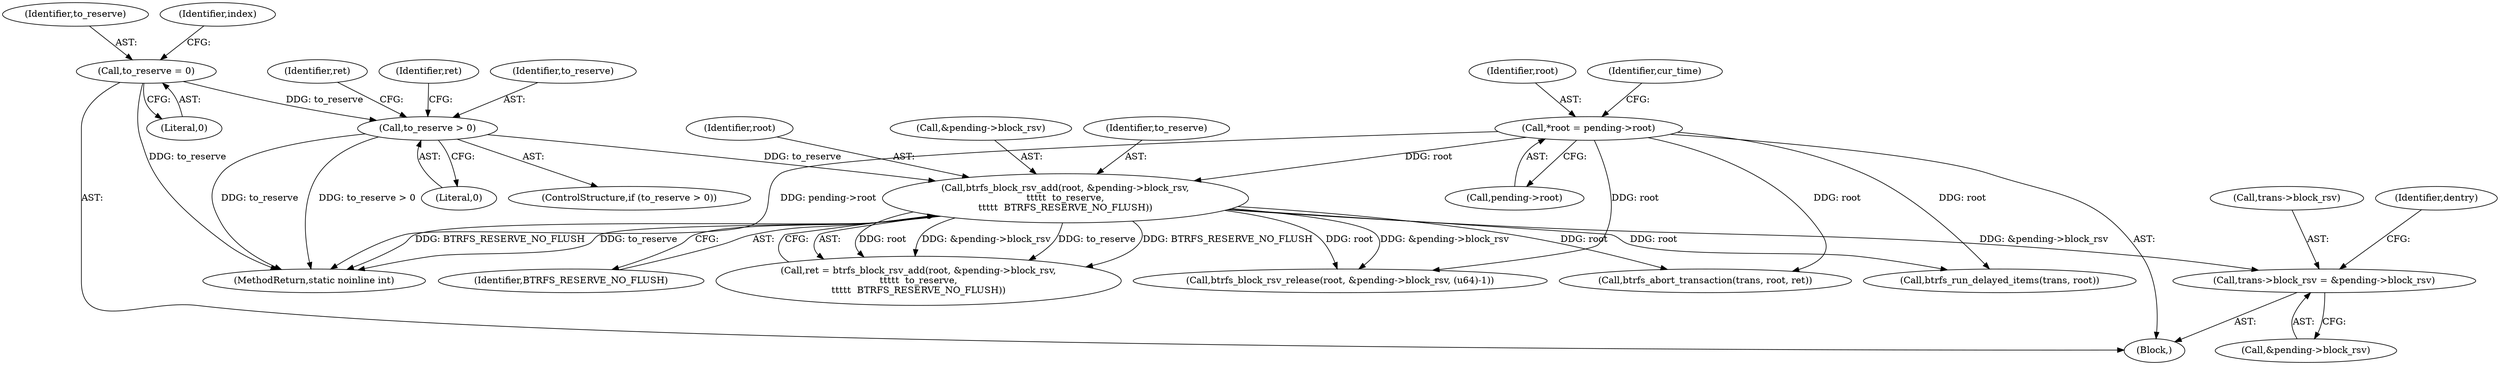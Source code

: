 digraph "0_linux_9c52057c698fb96f8f07e7a4bcf4801a092bda89_2@pointer" {
"1000280" [label="(Call,trans->block_rsv = &pending->block_rsv)"];
"1000217" [label="(Call,btrfs_block_rsv_add(root, &pending->block_rsv,\n\t\t\t\t\t  to_reserve,\n\t\t\t\t\t  BTRFS_RESERVE_NO_FLUSH))"];
"1000124" [label="(Call,*root = pending->root)"];
"1000211" [label="(Call,to_reserve > 0)"];
"1000144" [label="(Call,to_reserve = 0)"];
"1000224" [label="(Identifier,BTRFS_RESERVE_NO_FLUSH)"];
"1000124" [label="(Call,*root = pending->root)"];
"1000289" [label="(Identifier,dentry)"];
"1000114" [label="(Block,)"];
"1000280" [label="(Call,trans->block_rsv = &pending->block_rsv)"];
"1000372" [label="(Call,btrfs_run_delayed_items(trans, root))"];
"1000218" [label="(Identifier,root)"];
"1000210" [label="(ControlStructure,if (to_reserve > 0))"];
"1000125" [label="(Identifier,root)"];
"1000212" [label="(Identifier,to_reserve)"];
"1000776" [label="(MethodReturn,static noinline int)"];
"1000140" [label="(Identifier,cur_time)"];
"1000219" [label="(Call,&pending->block_rsv)"];
"1000211" [label="(Call,to_reserve > 0)"];
"1000217" [label="(Call,btrfs_block_rsv_add(root, &pending->block_rsv,\n\t\t\t\t\t  to_reserve,\n\t\t\t\t\t  BTRFS_RESERVE_NO_FLUSH))"];
"1000145" [label="(Identifier,to_reserve)"];
"1000126" [label="(Call,pending->root)"];
"1000144" [label="(Call,to_reserve = 0)"];
"1000281" [label="(Call,trans->block_rsv)"];
"1000363" [label="(Call,btrfs_abort_transaction(trans, root, ret))"];
"1000213" [label="(Literal,0)"];
"1000146" [label="(Literal,0)"];
"1000764" [label="(Call,btrfs_block_rsv_release(root, &pending->block_rsv, (u64)-1))"];
"1000235" [label="(Identifier,ret)"];
"1000284" [label="(Call,&pending->block_rsv)"];
"1000215" [label="(Call,ret = btrfs_block_rsv_add(root, &pending->block_rsv,\n\t\t\t\t\t  to_reserve,\n\t\t\t\t\t  BTRFS_RESERVE_NO_FLUSH))"];
"1000149" [label="(Identifier,index)"];
"1000223" [label="(Identifier,to_reserve)"];
"1000216" [label="(Identifier,ret)"];
"1000280" -> "1000114"  [label="AST: "];
"1000280" -> "1000284"  [label="CFG: "];
"1000281" -> "1000280"  [label="AST: "];
"1000284" -> "1000280"  [label="AST: "];
"1000289" -> "1000280"  [label="CFG: "];
"1000217" -> "1000280"  [label="DDG: &pending->block_rsv"];
"1000217" -> "1000215"  [label="AST: "];
"1000217" -> "1000224"  [label="CFG: "];
"1000218" -> "1000217"  [label="AST: "];
"1000219" -> "1000217"  [label="AST: "];
"1000223" -> "1000217"  [label="AST: "];
"1000224" -> "1000217"  [label="AST: "];
"1000215" -> "1000217"  [label="CFG: "];
"1000217" -> "1000776"  [label="DDG: to_reserve"];
"1000217" -> "1000776"  [label="DDG: BTRFS_RESERVE_NO_FLUSH"];
"1000217" -> "1000215"  [label="DDG: root"];
"1000217" -> "1000215"  [label="DDG: &pending->block_rsv"];
"1000217" -> "1000215"  [label="DDG: to_reserve"];
"1000217" -> "1000215"  [label="DDG: BTRFS_RESERVE_NO_FLUSH"];
"1000124" -> "1000217"  [label="DDG: root"];
"1000211" -> "1000217"  [label="DDG: to_reserve"];
"1000217" -> "1000363"  [label="DDG: root"];
"1000217" -> "1000372"  [label="DDG: root"];
"1000217" -> "1000764"  [label="DDG: root"];
"1000217" -> "1000764"  [label="DDG: &pending->block_rsv"];
"1000124" -> "1000114"  [label="AST: "];
"1000124" -> "1000126"  [label="CFG: "];
"1000125" -> "1000124"  [label="AST: "];
"1000126" -> "1000124"  [label="AST: "];
"1000140" -> "1000124"  [label="CFG: "];
"1000124" -> "1000776"  [label="DDG: pending->root"];
"1000124" -> "1000363"  [label="DDG: root"];
"1000124" -> "1000372"  [label="DDG: root"];
"1000124" -> "1000764"  [label="DDG: root"];
"1000211" -> "1000210"  [label="AST: "];
"1000211" -> "1000213"  [label="CFG: "];
"1000212" -> "1000211"  [label="AST: "];
"1000213" -> "1000211"  [label="AST: "];
"1000216" -> "1000211"  [label="CFG: "];
"1000235" -> "1000211"  [label="CFG: "];
"1000211" -> "1000776"  [label="DDG: to_reserve"];
"1000211" -> "1000776"  [label="DDG: to_reserve > 0"];
"1000144" -> "1000211"  [label="DDG: to_reserve"];
"1000144" -> "1000114"  [label="AST: "];
"1000144" -> "1000146"  [label="CFG: "];
"1000145" -> "1000144"  [label="AST: "];
"1000146" -> "1000144"  [label="AST: "];
"1000149" -> "1000144"  [label="CFG: "];
"1000144" -> "1000776"  [label="DDG: to_reserve"];
}
